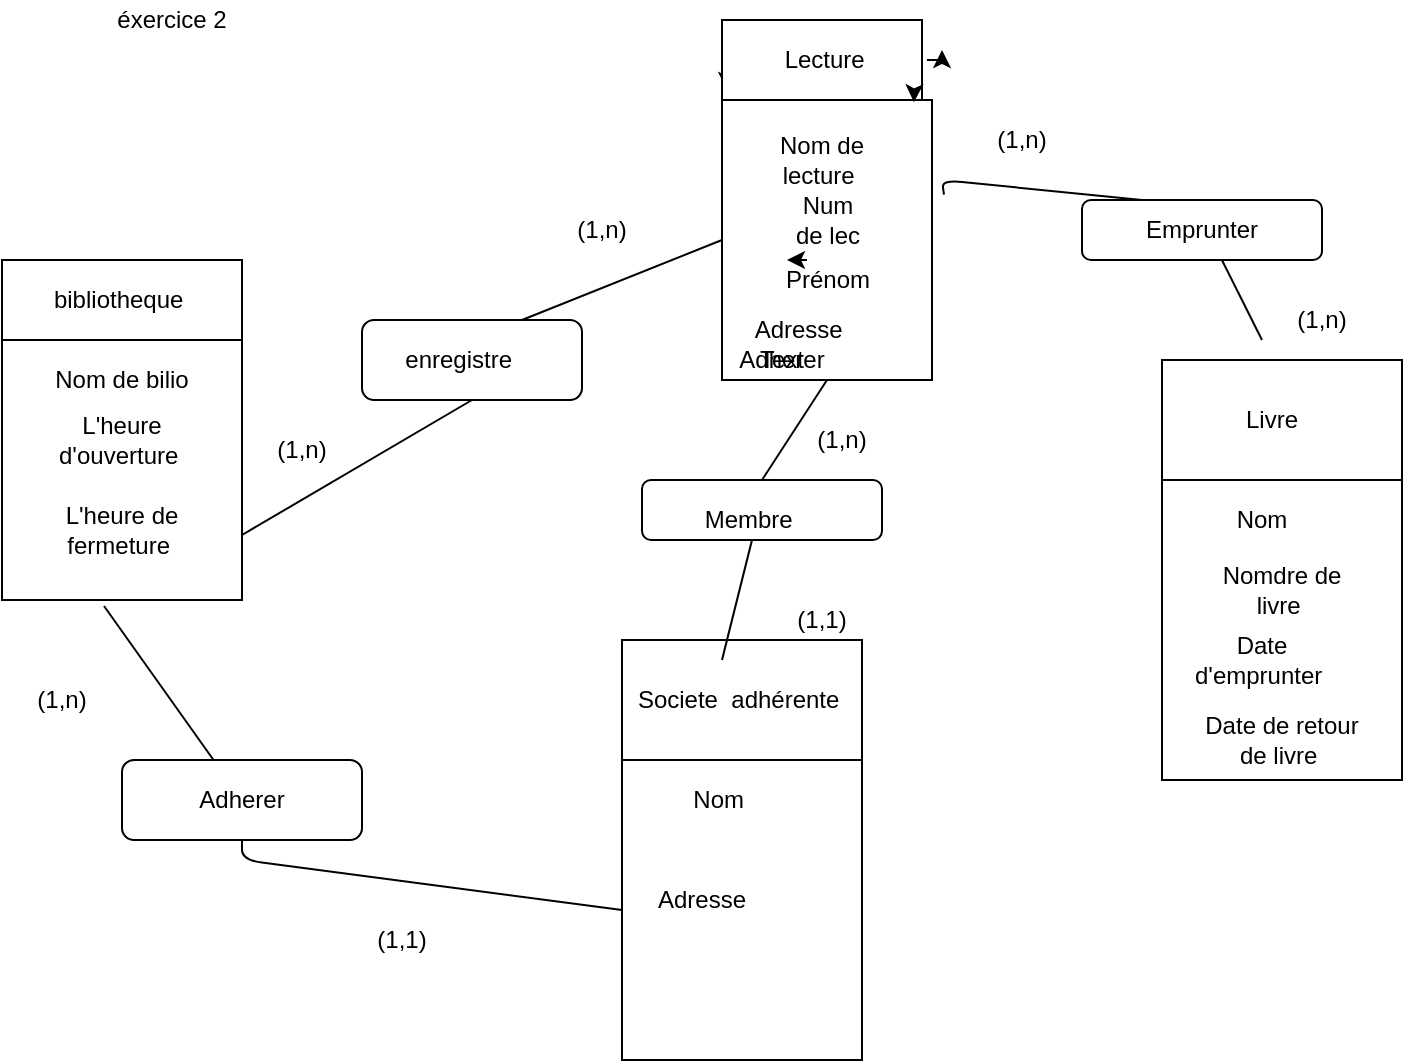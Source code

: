 <mxfile version="13.9.9" type="device"><diagram id="PhzdcJT46Sv9-mWWZ_KW" name="Page-1"><mxGraphModel dx="1086" dy="626" grid="1" gridSize="10" guides="1" tooltips="1" connect="1" arrows="1" fold="1" page="1" pageScale="1" pageWidth="827" pageHeight="1169" math="0" shadow="0"><root><mxCell id="0"/><mxCell id="1" parent="0"/><mxCell id="L5bl7ShSKvIq42GcJiYw-1" value="éxercice 2" style="text;html=1;strokeColor=none;fillColor=none;align=center;verticalAlign=middle;whiteSpace=wrap;rounded=0;" vertex="1" parent="1"><mxGeometry x="40" y="20" width="130" height="20" as="geometry"/></mxCell><mxCell id="L5bl7ShSKvIq42GcJiYw-3" value="" style="rounded=0;whiteSpace=wrap;html=1;" vertex="1" parent="1"><mxGeometry x="20" y="150" width="120" height="40" as="geometry"/></mxCell><mxCell id="L5bl7ShSKvIq42GcJiYw-8" value="" style="edgeStyle=orthogonalEdgeStyle;rounded=0;orthogonalLoop=1;jettySize=auto;html=1;" edge="1" parent="1" source="L5bl7ShSKvIq42GcJiYw-4" target="L5bl7ShSKvIq42GcJiYw-5"><mxGeometry relative="1" as="geometry"/></mxCell><mxCell id="L5bl7ShSKvIq42GcJiYw-22" style="edgeStyle=orthogonalEdgeStyle;rounded=0;orthogonalLoop=1;jettySize=auto;html=1;exitX=0;exitY=0.75;exitDx=0;exitDy=0;entryX=0;entryY=0.75;entryDx=0;entryDy=0;" edge="1" parent="1" source="L5bl7ShSKvIq42GcJiYw-4" target="L5bl7ShSKvIq42GcJiYw-15"><mxGeometry relative="1" as="geometry"/></mxCell><mxCell id="L5bl7ShSKvIq42GcJiYw-4" value="" style="rounded=0;whiteSpace=wrap;html=1;" vertex="1" parent="1"><mxGeometry x="380" y="30" width="100" height="40" as="geometry"/></mxCell><mxCell id="L5bl7ShSKvIq42GcJiYw-5" value="" style="rounded=0;whiteSpace=wrap;html=1;" vertex="1" parent="1"><mxGeometry x="380" y="70" width="105" height="140" as="geometry"/></mxCell><mxCell id="L5bl7ShSKvIq42GcJiYw-6" style="edgeStyle=orthogonalEdgeStyle;rounded=0;orthogonalLoop=1;jettySize=auto;html=1;exitX=0.5;exitY=1;exitDx=0;exitDy=0;" edge="1" parent="1"><mxGeometry relative="1" as="geometry"><mxPoint x="130" y="320" as="sourcePoint"/><mxPoint x="130" y="320" as="targetPoint"/></mxGeometry></mxCell><mxCell id="L5bl7ShSKvIq42GcJiYw-9" value="" style="rounded=0;whiteSpace=wrap;html=1;" vertex="1" parent="1"><mxGeometry x="600" y="200" width="120" height="60" as="geometry"/></mxCell><mxCell id="L5bl7ShSKvIq42GcJiYw-10" value="" style="rounded=0;whiteSpace=wrap;html=1;" vertex="1" parent="1"><mxGeometry x="20" y="190" width="120" height="130" as="geometry"/></mxCell><mxCell id="L5bl7ShSKvIq42GcJiYw-11" value="" style="rounded=0;whiteSpace=wrap;html=1;" vertex="1" parent="1"><mxGeometry x="600" y="260" width="120" height="150" as="geometry"/></mxCell><mxCell id="L5bl7ShSKvIq42GcJiYw-12" value="" style="rounded=0;whiteSpace=wrap;html=1;" vertex="1" parent="1"><mxGeometry x="330" y="400" width="120" height="150" as="geometry"/></mxCell><mxCell id="L5bl7ShSKvIq42GcJiYw-13" value="Societe&amp;nbsp; adhérente&amp;nbsp;" style="rounded=0;whiteSpace=wrap;html=1;" vertex="1" parent="1"><mxGeometry x="330" y="340" width="120" height="60" as="geometry"/></mxCell><mxCell id="L5bl7ShSKvIq42GcJiYw-14" value="bibliotheque&amp;nbsp;" style="text;html=1;strokeColor=none;fillColor=none;align=center;verticalAlign=middle;whiteSpace=wrap;rounded=0;" vertex="1" parent="1"><mxGeometry x="30" y="160" width="100" height="20" as="geometry"/></mxCell><mxCell id="L5bl7ShSKvIq42GcJiYw-65" style="edgeStyle=orthogonalEdgeStyle;rounded=0;orthogonalLoop=1;jettySize=auto;html=1;exitX=1;exitY=0.5;exitDx=0;exitDy=0;" edge="1" parent="1" source="L5bl7ShSKvIq42GcJiYw-15"><mxGeometry relative="1" as="geometry"><mxPoint x="490" y="45" as="targetPoint"/></mxGeometry></mxCell><mxCell id="L5bl7ShSKvIq42GcJiYw-15" value="Lecture&amp;nbsp;" style="text;html=1;strokeColor=none;fillColor=none;align=center;verticalAlign=middle;whiteSpace=wrap;rounded=0;" vertex="1" parent="1"><mxGeometry x="382.5" y="20" width="100" height="60" as="geometry"/></mxCell><mxCell id="L5bl7ShSKvIq42GcJiYw-16" value="Livre" style="text;html=1;strokeColor=none;fillColor=none;align=center;verticalAlign=middle;whiteSpace=wrap;rounded=0;" vertex="1" parent="1"><mxGeometry x="610" y="220" width="90" height="20" as="geometry"/></mxCell><mxCell id="L5bl7ShSKvIq42GcJiYw-17" value="Nom de bilio" style="text;html=1;strokeColor=none;fillColor=none;align=center;verticalAlign=middle;whiteSpace=wrap;rounded=0;" vertex="1" parent="1"><mxGeometry x="40" y="200" width="80" height="20" as="geometry"/></mxCell><mxCell id="L5bl7ShSKvIq42GcJiYw-18" value="L'heure d'ouverture&amp;nbsp;" style="text;html=1;strokeColor=none;fillColor=none;align=center;verticalAlign=middle;whiteSpace=wrap;rounded=0;" vertex="1" parent="1"><mxGeometry x="50" y="230" width="60" height="20" as="geometry"/></mxCell><mxCell id="L5bl7ShSKvIq42GcJiYw-20" value="L'heure de fermeture&amp;nbsp;" style="text;html=1;strokeColor=none;fillColor=none;align=center;verticalAlign=middle;whiteSpace=wrap;rounded=0;" vertex="1" parent="1"><mxGeometry x="40" y="270" width="80" height="30" as="geometry"/></mxCell><mxCell id="L5bl7ShSKvIq42GcJiYw-21" value="Nom de lecture&amp;nbsp;" style="text;html=1;strokeColor=none;fillColor=none;align=center;verticalAlign=middle;whiteSpace=wrap;rounded=0;" vertex="1" parent="1"><mxGeometry x="390" y="100" width="80" as="geometry"/></mxCell><mxCell id="L5bl7ShSKvIq42GcJiYw-23" value="Num de lec" style="text;html=1;strokeColor=none;fillColor=none;align=center;verticalAlign=middle;whiteSpace=wrap;rounded=0;" vertex="1" parent="1"><mxGeometry x="412.5" y="120" width="40" height="20" as="geometry"/></mxCell><mxCell id="L5bl7ShSKvIq42GcJiYw-24" value="Prénom" style="text;html=1;strokeColor=none;fillColor=none;align=center;verticalAlign=middle;whiteSpace=wrap;rounded=0;" vertex="1" parent="1"><mxGeometry x="412.5" y="150" width="40" height="20" as="geometry"/></mxCell><mxCell id="L5bl7ShSKvIq42GcJiYw-25" style="edgeStyle=orthogonalEdgeStyle;rounded=0;orthogonalLoop=1;jettySize=auto;html=1;exitX=1;exitY=0;exitDx=0;exitDy=0;entryX=0.914;entryY=0.008;entryDx=0;entryDy=0;entryPerimeter=0;" edge="1" parent="1" source="L5bl7ShSKvIq42GcJiYw-5" target="L5bl7ShSKvIq42GcJiYw-5"><mxGeometry relative="1" as="geometry"/></mxCell><mxCell id="L5bl7ShSKvIq42GcJiYw-26" style="edgeStyle=orthogonalEdgeStyle;rounded=0;orthogonalLoop=1;jettySize=auto;html=1;exitX=0.25;exitY=0;exitDx=0;exitDy=0;entryX=0;entryY=0;entryDx=0;entryDy=0;" edge="1" parent="1" source="L5bl7ShSKvIq42GcJiYw-24" target="L5bl7ShSKvIq42GcJiYw-24"><mxGeometry relative="1" as="geometry"/></mxCell><mxCell id="L5bl7ShSKvIq42GcJiYw-27" value="Adresse&amp;nbsp;" style="text;html=1;strokeColor=none;fillColor=none;align=center;verticalAlign=middle;whiteSpace=wrap;rounded=0;" vertex="1" parent="1"><mxGeometry x="390" y="180" width="60" height="10" as="geometry"/></mxCell><mxCell id="L5bl7ShSKvIq42GcJiYw-28" value="Nom&amp;nbsp;" style="text;html=1;strokeColor=none;fillColor=none;align=center;verticalAlign=middle;whiteSpace=wrap;rounded=0;" vertex="1" parent="1"><mxGeometry x="360" y="410" width="40" height="20" as="geometry"/></mxCell><mxCell id="L5bl7ShSKvIq42GcJiYw-29" value="Adresse" style="text;html=1;strokeColor=none;fillColor=none;align=center;verticalAlign=middle;whiteSpace=wrap;rounded=0;" vertex="1" parent="1"><mxGeometry x="350" y="460" width="40" height="20" as="geometry"/></mxCell><mxCell id="L5bl7ShSKvIq42GcJiYw-30" value="Nom" style="text;html=1;strokeColor=none;fillColor=none;align=center;verticalAlign=middle;whiteSpace=wrap;rounded=0;" vertex="1" parent="1"><mxGeometry x="630" y="270" width="40" height="20" as="geometry"/></mxCell><mxCell id="L5bl7ShSKvIq42GcJiYw-31" value="Nomdre de livre&amp;nbsp;" style="text;html=1;strokeColor=none;fillColor=none;align=center;verticalAlign=middle;whiteSpace=wrap;rounded=0;" vertex="1" parent="1"><mxGeometry x="620" y="305" width="80" height="20" as="geometry"/></mxCell><mxCell id="L5bl7ShSKvIq42GcJiYw-33" value="Date d'emprunter&amp;nbsp;" style="text;html=1;strokeColor=none;fillColor=none;align=center;verticalAlign=middle;whiteSpace=wrap;rounded=0;" vertex="1" parent="1"><mxGeometry x="620" y="340" width="60" height="20" as="geometry"/></mxCell><mxCell id="L5bl7ShSKvIq42GcJiYw-35" value="Date de retour de livre&amp;nbsp;" style="text;html=1;strokeColor=none;fillColor=none;align=center;verticalAlign=middle;whiteSpace=wrap;rounded=0;" vertex="1" parent="1"><mxGeometry x="620" y="380" width="80" height="20" as="geometry"/></mxCell><mxCell id="L5bl7ShSKvIq42GcJiYw-42" value="" style="endArrow=none;html=1;entryX=0;entryY=0.5;entryDx=0;entryDy=0;" edge="1" parent="1" target="L5bl7ShSKvIq42GcJiYw-5"><mxGeometry width="50" height="50" relative="1" as="geometry"><mxPoint x="280" y="180" as="sourcePoint"/><mxPoint x="370" y="140" as="targetPoint"/><Array as="points"><mxPoint x="280" y="180"/></Array></mxGeometry></mxCell><mxCell id="L5bl7ShSKvIq42GcJiYw-43" value="" style="rounded=1;whiteSpace=wrap;html=1;" vertex="1" parent="1"><mxGeometry x="200" y="180" width="110" height="40" as="geometry"/></mxCell><mxCell id="L5bl7ShSKvIq42GcJiYw-44" value="enregistre&amp;nbsp;" style="text;html=1;strokeColor=none;fillColor=none;align=center;verticalAlign=middle;whiteSpace=wrap;rounded=0;" vertex="1" parent="1"><mxGeometry x="230" y="190" width="40" height="20" as="geometry"/></mxCell><mxCell id="L5bl7ShSKvIq42GcJiYw-45" value="" style="endArrow=none;html=1;exitX=1;exitY=0.75;exitDx=0;exitDy=0;entryX=0.5;entryY=1;entryDx=0;entryDy=0;" edge="1" parent="1" source="L5bl7ShSKvIq42GcJiYw-10" target="L5bl7ShSKvIq42GcJiYw-43"><mxGeometry width="50" height="50" relative="1" as="geometry"><mxPoint x="390" y="220" as="sourcePoint"/><mxPoint x="440" y="170" as="targetPoint"/></mxGeometry></mxCell><mxCell id="L5bl7ShSKvIq42GcJiYw-46" value="" style="endArrow=none;html=1;entryX=1.057;entryY=0.338;entryDx=0;entryDy=0;entryPerimeter=0;" edge="1" parent="1" target="L5bl7ShSKvIq42GcJiYw-5"><mxGeometry width="50" height="50" relative="1" as="geometry"><mxPoint x="590" y="120" as="sourcePoint"/><mxPoint x="440" y="170" as="targetPoint"/><Array as="points"><mxPoint x="490" y="110"/></Array></mxGeometry></mxCell><mxCell id="L5bl7ShSKvIq42GcJiYw-47" value="Emprunter" style="rounded=1;whiteSpace=wrap;html=1;" vertex="1" parent="1"><mxGeometry x="560" y="120" width="120" height="30" as="geometry"/></mxCell><mxCell id="L5bl7ShSKvIq42GcJiYw-48" value="Text" style="text;html=1;strokeColor=none;fillColor=none;align=center;verticalAlign=middle;whiteSpace=wrap;rounded=0;" vertex="1" parent="1"><mxGeometry x="390" y="190" width="40" height="20" as="geometry"/></mxCell><mxCell id="L5bl7ShSKvIq42GcJiYw-49" value="" style="endArrow=none;html=1;entryX=0.583;entryY=1;entryDx=0;entryDy=0;entryPerimeter=0;" edge="1" parent="1" target="L5bl7ShSKvIq42GcJiYw-47"><mxGeometry width="50" height="50" relative="1" as="geometry"><mxPoint x="650" y="190" as="sourcePoint"/><mxPoint x="440" y="170" as="targetPoint"/></mxGeometry></mxCell><mxCell id="L5bl7ShSKvIq42GcJiYw-50" value="(1,n)" style="text;html=1;strokeColor=none;fillColor=none;align=center;verticalAlign=middle;whiteSpace=wrap;rounded=0;" vertex="1" parent="1"><mxGeometry x="510" y="80" width="40" height="20" as="geometry"/></mxCell><mxCell id="L5bl7ShSKvIq42GcJiYw-51" value="(1,n)" style="text;html=1;strokeColor=none;fillColor=none;align=center;verticalAlign=middle;whiteSpace=wrap;rounded=0;" vertex="1" parent="1"><mxGeometry x="660" y="170" width="40" height="20" as="geometry"/></mxCell><mxCell id="L5bl7ShSKvIq42GcJiYw-52" value="" style="endArrow=none;html=1;exitX=0.425;exitY=1.023;exitDx=0;exitDy=0;exitPerimeter=0;" edge="1" parent="1" source="L5bl7ShSKvIq42GcJiYw-10" target="L5bl7ShSKvIq42GcJiYw-53"><mxGeometry width="50" height="50" relative="1" as="geometry"><mxPoint x="80" y="330" as="sourcePoint"/><mxPoint x="140" y="430" as="targetPoint"/></mxGeometry></mxCell><mxCell id="L5bl7ShSKvIq42GcJiYw-53" value="" style="rounded=1;whiteSpace=wrap;html=1;" vertex="1" parent="1"><mxGeometry x="80" y="400" width="120" height="40" as="geometry"/></mxCell><mxCell id="L5bl7ShSKvIq42GcJiYw-54" value="Adherer" style="text;html=1;strokeColor=none;fillColor=none;align=center;verticalAlign=middle;whiteSpace=wrap;rounded=0;" vertex="1" parent="1"><mxGeometry x="390" y="190" width="40" height="20" as="geometry"/></mxCell><mxCell id="L5bl7ShSKvIq42GcJiYw-55" value="Adherer" style="text;html=1;strokeColor=none;fillColor=none;align=center;verticalAlign=middle;whiteSpace=wrap;rounded=0;" vertex="1" parent="1"><mxGeometry x="120" y="410" width="40" height="20" as="geometry"/></mxCell><mxCell id="L5bl7ShSKvIq42GcJiYw-56" value="" style="endArrow=none;html=1;entryX=0;entryY=0.5;entryDx=0;entryDy=0;exitX=0.5;exitY=1;exitDx=0;exitDy=0;" edge="1" parent="1" source="L5bl7ShSKvIq42GcJiYw-53" target="L5bl7ShSKvIq42GcJiYw-12"><mxGeometry width="50" height="50" relative="1" as="geometry"><mxPoint x="390" y="220" as="sourcePoint"/><mxPoint x="440" y="170" as="targetPoint"/><Array as="points"><mxPoint x="140" y="450"/></Array></mxGeometry></mxCell><mxCell id="L5bl7ShSKvIq42GcJiYw-58" value="(1,n)" style="text;html=1;strokeColor=none;fillColor=none;align=center;verticalAlign=middle;whiteSpace=wrap;rounded=0;" vertex="1" parent="1"><mxGeometry x="30" y="360" width="40" height="20" as="geometry"/></mxCell><mxCell id="L5bl7ShSKvIq42GcJiYw-59" value="" style="endArrow=none;html=1;entryX=0.5;entryY=1;entryDx=0;entryDy=0;" edge="1" parent="1" target="L5bl7ShSKvIq42GcJiYw-5"><mxGeometry width="50" height="50" relative="1" as="geometry"><mxPoint x="400" y="260" as="sourcePoint"/><mxPoint x="440" y="210" as="targetPoint"/></mxGeometry></mxCell><mxCell id="L5bl7ShSKvIq42GcJiYw-60" value="" style="rounded=1;whiteSpace=wrap;html=1;" vertex="1" parent="1"><mxGeometry x="340" y="260" width="120" height="30" as="geometry"/></mxCell><mxCell id="L5bl7ShSKvIq42GcJiYw-61" value="Membre&amp;nbsp;" style="text;html=1;strokeColor=none;fillColor=none;align=center;verticalAlign=middle;whiteSpace=wrap;rounded=0;" vertex="1" parent="1"><mxGeometry x="360" y="270" width="70" height="20" as="geometry"/></mxCell><mxCell id="L5bl7ShSKvIq42GcJiYw-62" value="" style="endArrow=none;html=1;exitX=0.5;exitY=1;exitDx=0;exitDy=0;" edge="1" parent="1" source="L5bl7ShSKvIq42GcJiYw-61"><mxGeometry width="50" height="50" relative="1" as="geometry"><mxPoint x="360" y="280" as="sourcePoint"/><mxPoint x="380" y="350" as="targetPoint"/><Array as="points"><mxPoint x="380" y="350"/></Array></mxGeometry></mxCell><mxCell id="L5bl7ShSKvIq42GcJiYw-64" value="(1,1)" style="text;html=1;strokeColor=none;fillColor=none;align=center;verticalAlign=middle;whiteSpace=wrap;rounded=0;" vertex="1" parent="1"><mxGeometry x="390" y="320" width="80" height="20" as="geometry"/></mxCell><mxCell id="L5bl7ShSKvIq42GcJiYw-66" value="(1,n)" style="text;html=1;strokeColor=none;fillColor=none;align=center;verticalAlign=middle;whiteSpace=wrap;rounded=0;" vertex="1" parent="1"><mxGeometry x="420" y="230" width="40" height="20" as="geometry"/></mxCell><mxCell id="L5bl7ShSKvIq42GcJiYw-67" value="(1,n)" style="text;html=1;strokeColor=none;fillColor=none;align=center;verticalAlign=middle;whiteSpace=wrap;rounded=0;" vertex="1" parent="1"><mxGeometry x="150" y="240" width="40" height="10" as="geometry"/></mxCell><mxCell id="L5bl7ShSKvIq42GcJiYw-68" value="(1,n)" style="text;html=1;strokeColor=none;fillColor=none;align=center;verticalAlign=middle;whiteSpace=wrap;rounded=0;" vertex="1" parent="1"><mxGeometry x="300" y="125" width="40" height="20" as="geometry"/></mxCell><mxCell id="L5bl7ShSKvIq42GcJiYw-69" value="(1,1)" style="text;html=1;strokeColor=none;fillColor=none;align=center;verticalAlign=middle;whiteSpace=wrap;rounded=0;" vertex="1" parent="1"><mxGeometry x="200" y="480" width="40" height="20" as="geometry"/></mxCell></root></mxGraphModel></diagram></mxfile>